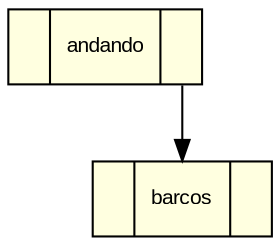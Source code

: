 digraph Arbol {
    rankdir=TB;
    node [shape=record, style=filled, fillcolor=lightyellow, fontname="Arial", fontsize=10];
    n1112530490 [label="<L> | andando | <R>"];
    n1677131751 [label="<L> | barcos | <R>"];
    n1112530490:R -> n1677131751;
    n1677131751 [label="<L> | barcos | <R>"];
}
